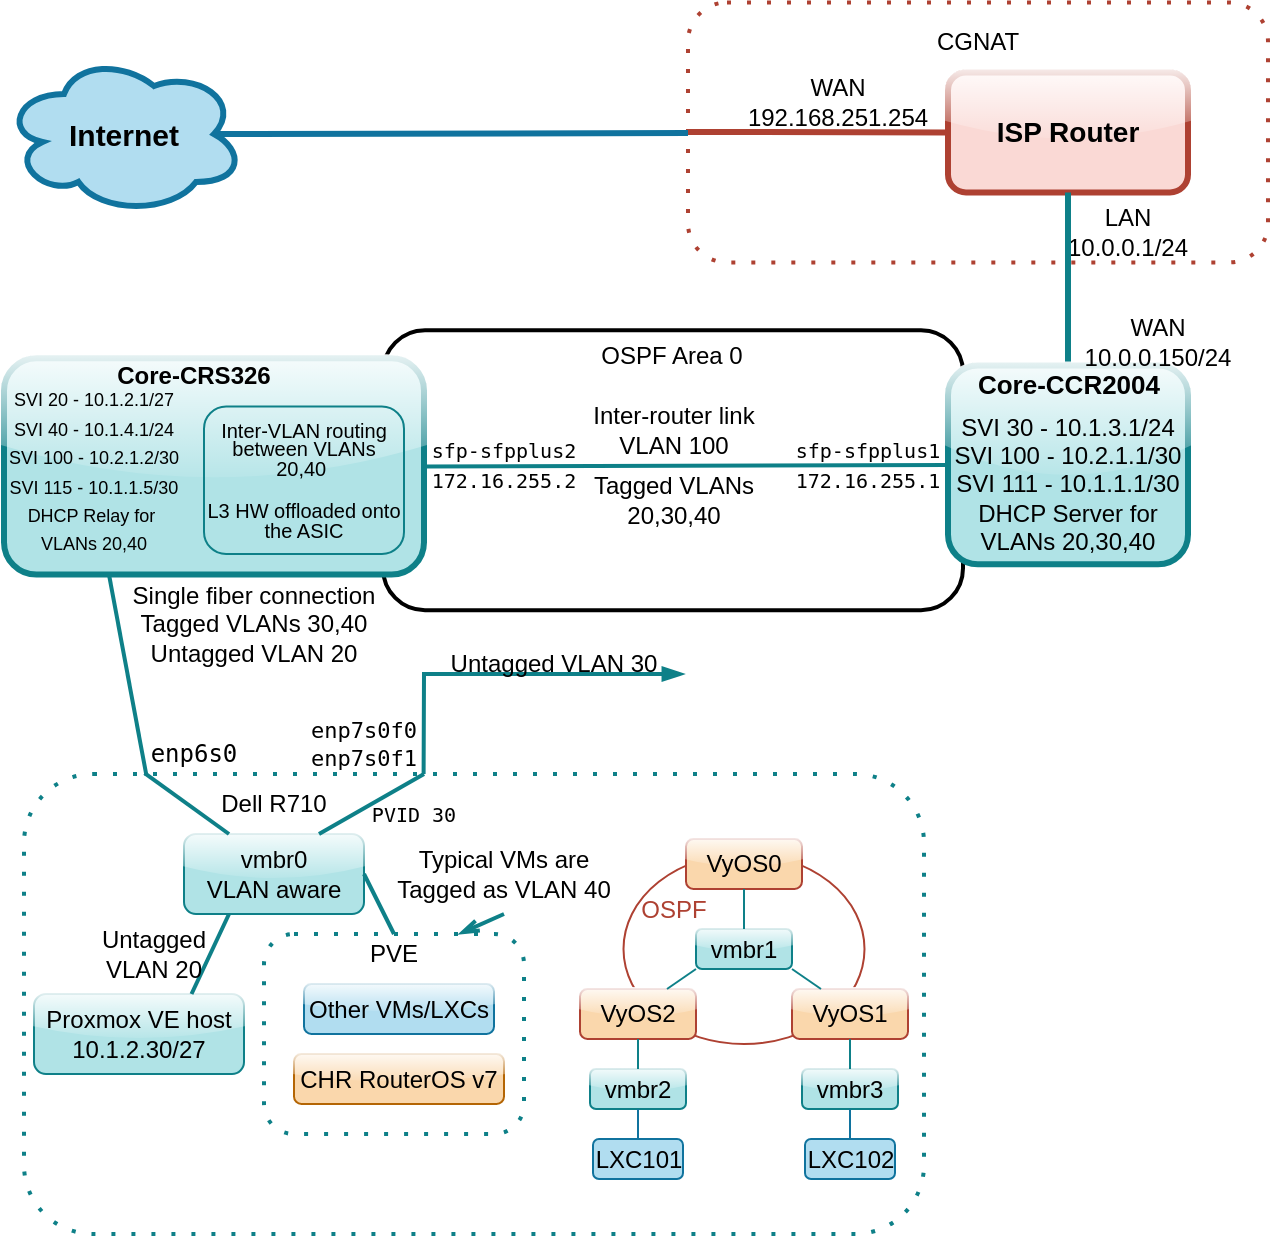 <mxfile version="28.0.7">
  <diagram name="Page-1" id="laLs3gU-Ayf5YXLH03XQ">
    <mxGraphModel dx="543" dy="1446" grid="1" gridSize="10" guides="1" tooltips="1" connect="1" arrows="1" fold="1" page="1" pageScale="1" pageWidth="850" pageHeight="1100" math="0" shadow="0">
      <root>
        <mxCell id="0" />
        <mxCell id="1" parent="0" />
        <mxCell id="ewNHrJoe2mIzZIBrIk2k-20" value="" style="ellipse;whiteSpace=wrap;html=1;fillColor=none;strokeColor=light-dark(#AE4132,#FF630A);" vertex="1" parent="1">
          <mxGeometry x="319.75" y="410" width="120.5" height="95" as="geometry" />
        </mxCell>
        <mxCell id="ewNHrJoe2mIzZIBrIk2k-1" value="" style="rounded=1;whiteSpace=wrap;html=1;fillColor=none;strokeColor=light-dark(#000000,#660033);strokeWidth=2;" vertex="1" parent="1">
          <mxGeometry x="199.5" y="148.13" width="290" height="140" as="geometry" />
        </mxCell>
        <mxCell id="ZiTYzqAb13dxJsLZ45qU-4" value="" style="rounded=1;whiteSpace=wrap;html=1;fillColor=none;dashed=1;dashPattern=1 4;strokeColor=light-dark(#AE4132,#FF0000);strokeWidth=2;" parent="1" vertex="1">
          <mxGeometry x="352" y="-15.79" width="290" height="130" as="geometry" />
        </mxCell>
        <mxCell id="ZiTYzqAb13dxJsLZ45qU-1" value="&lt;b&gt;&lt;font style=&quot;font-size: 15px;&quot;&gt;Internet&lt;/font&gt;&lt;/b&gt;" style="ellipse;shape=cloud;whiteSpace=wrap;html=1;fillColor=#b1ddf0;strokeColor=#10739e;strokeWidth=3;" parent="1" vertex="1">
          <mxGeometry x="10" y="10" width="120" height="80" as="geometry" />
        </mxCell>
        <mxCell id="ZiTYzqAb13dxJsLZ45qU-3" value="&lt;b&gt;&lt;font style=&quot;font-size: 14px;&quot;&gt;ISP Router&lt;/font&gt;&lt;/b&gt;" style="rounded=1;whiteSpace=wrap;html=1;fillColor=#fad9d5;strokeColor=light-dark(#AE4132,#FF0000);strokeWidth=3;glass=1;" parent="1" vertex="1">
          <mxGeometry x="482" y="19.21" width="120" height="60" as="geometry" />
        </mxCell>
        <mxCell id="ZiTYzqAb13dxJsLZ45qU-5" value="CGNAT" style="text;html=1;align=center;verticalAlign=middle;whiteSpace=wrap;rounded=0;fillColor=none;strokeColor=none;" parent="1" vertex="1">
          <mxGeometry x="462" y="-15.79" width="70" height="40" as="geometry" />
        </mxCell>
        <mxCell id="ZiTYzqAb13dxJsLZ45qU-6" value="" style="endArrow=none;html=1;rounded=0;exitX=0.875;exitY=0.5;exitDx=0;exitDy=0;exitPerimeter=0;fillColor=#b1ddf0;strokeColor=#10739e;strokeWidth=3;" parent="1" source="ZiTYzqAb13dxJsLZ45qU-1" target="ZiTYzqAb13dxJsLZ45qU-4" edge="1">
          <mxGeometry width="50" height="50" relative="1" as="geometry">
            <mxPoint x="280" y="150" as="sourcePoint" />
            <mxPoint x="330" y="100" as="targetPoint" />
          </mxGeometry>
        </mxCell>
        <mxCell id="ZiTYzqAb13dxJsLZ45qU-7" value="" style="endArrow=none;html=1;rounded=0;exitX=0.875;exitY=0.5;exitDx=0;exitDy=0;exitPerimeter=0;fillColor=#fad9d5;strokeColor=light-dark(#AE4132,#FF0000);strokeWidth=3;entryX=0;entryY=0.5;entryDx=0;entryDy=0;" parent="1" target="ZiTYzqAb13dxJsLZ45qU-3" edge="1">
          <mxGeometry width="50" height="50" relative="1" as="geometry">
            <mxPoint x="352" y="48.97" as="sourcePoint" />
            <mxPoint x="457" y="48.97" as="targetPoint" />
          </mxGeometry>
        </mxCell>
        <mxCell id="ZiTYzqAb13dxJsLZ45qU-8" value="&lt;div&gt;WAN&lt;/div&gt;&lt;div&gt;192.168.251.254&lt;/div&gt;" style="text;html=1;align=center;verticalAlign=middle;whiteSpace=wrap;rounded=0;" parent="1" vertex="1">
          <mxGeometry x="382" y="19.21" width="90" height="30" as="geometry" />
        </mxCell>
        <mxCell id="ZiTYzqAb13dxJsLZ45qU-9" value="&lt;div&gt;LAN&lt;/div&gt;&lt;div&gt;10.0.0.1/24&lt;/div&gt;" style="text;html=1;align=center;verticalAlign=middle;whiteSpace=wrap;rounded=0;" parent="1" vertex="1">
          <mxGeometry x="542" y="84.21" width="60" height="30" as="geometry" />
        </mxCell>
        <mxCell id="ZiTYzqAb13dxJsLZ45qU-10" value="" style="endArrow=none;html=1;rounded=0;entryX=0.5;entryY=1;entryDx=0;entryDy=0;fillColor=#b0e3e6;strokeColor=#0e8088;strokeWidth=3;exitX=0.5;exitY=0;exitDx=0;exitDy=0;" parent="1" source="ZiTYzqAb13dxJsLZ45qU-11" target="ZiTYzqAb13dxJsLZ45qU-3" edge="1">
          <mxGeometry width="50" height="50" relative="1" as="geometry">
            <mxPoint x="542" y="149.21" as="sourcePoint" />
            <mxPoint x="562" y="99.21" as="targetPoint" />
          </mxGeometry>
        </mxCell>
        <mxCell id="ZiTYzqAb13dxJsLZ45qU-11" value="" style="rounded=1;whiteSpace=wrap;html=1;fillColor=#b0e3e6;strokeColor=#0e8088;strokeWidth=3;glass=1;" parent="1" vertex="1">
          <mxGeometry x="482" y="165.76" width="120" height="99.38" as="geometry" />
        </mxCell>
        <mxCell id="ZiTYzqAb13dxJsLZ45qU-13" value="&lt;div&gt;WAN&lt;/div&gt;&lt;div&gt;10.0.0.150/24&lt;/div&gt;" style="text;html=1;align=center;verticalAlign=middle;whiteSpace=wrap;rounded=0;fillColor=none;strokeColor=none;" parent="1" vertex="1">
          <mxGeometry x="547" y="138.59" width="80" height="30" as="geometry" />
        </mxCell>
        <mxCell id="ZiTYzqAb13dxJsLZ45qU-15" value="&lt;div&gt;&lt;b&gt;&lt;font style=&quot;font-size: 13px;&quot;&gt;Core-CCR2004&lt;/font&gt;&lt;/b&gt;&lt;/div&gt;" style="text;html=1;align=center;verticalAlign=middle;whiteSpace=wrap;rounded=0;fillColor=none;strokeColor=none;" parent="1" vertex="1">
          <mxGeometry x="489.5" y="165.76" width="105" height="17.5" as="geometry" />
        </mxCell>
        <mxCell id="ZiTYzqAb13dxJsLZ45qU-19" value="" style="rounded=1;whiteSpace=wrap;html=1;fillColor=#b0e3e6;strokeColor=#0e8088;strokeWidth=3;glass=1;" parent="1" vertex="1">
          <mxGeometry x="10" y="162.18" width="210" height="108.12" as="geometry" />
        </mxCell>
        <mxCell id="ZiTYzqAb13dxJsLZ45qU-20" value="Core-CRS326" style="text;html=1;align=center;verticalAlign=middle;whiteSpace=wrap;rounded=0;fontStyle=1;fillColor=none;strokeColor=none;" parent="1" vertex="1">
          <mxGeometry x="65" y="156.26" width="80" height="30" as="geometry" />
        </mxCell>
        <mxCell id="ZiTYzqAb13dxJsLZ45qU-22" value="&lt;div&gt;SVI 30 - 10.1.3.1/24&lt;/div&gt;&lt;div&gt;SVI 100 - 10.2.1.1/30&lt;/div&gt;&lt;div&gt;SVI 111 - 10.1.1.1/30&lt;/div&gt;&lt;div&gt;DHCP Server for VLANs 20,30,40&lt;/div&gt;" style="text;html=1;align=center;verticalAlign=middle;whiteSpace=wrap;rounded=0;fillColor=none;strokeColor=none;" parent="1" vertex="1">
          <mxGeometry x="477" y="185.47" width="130" height="80" as="geometry" />
        </mxCell>
        <mxCell id="ZiTYzqAb13dxJsLZ45qU-23" value="&lt;div&gt;&lt;font style=&quot;font-size: 9px;&quot;&gt;SVI 20 - 10.1.2.1/27&lt;/font&gt;&lt;/div&gt;&lt;div&gt;&lt;font style=&quot;font-size: 9px;&quot;&gt;SVI 40 - 10.1.4.1/24&lt;/font&gt;&lt;/div&gt;&lt;div&gt;&lt;font style=&quot;font-size: 9px;&quot;&gt;SVI 100 - 10.2.1.2/30&lt;/font&gt;&lt;/div&gt;&lt;div&gt;&lt;font style=&quot;font-size: 9px;&quot;&gt;SVI 115 - 10.1.1.5/30&lt;/font&gt;&lt;/div&gt;&lt;div&gt;&lt;font style=&quot;font-size: 9px;&quot;&gt;DHCP Relay for&amp;nbsp;&lt;/font&gt;&lt;/div&gt;&lt;div&gt;&lt;font style=&quot;font-size: 9px;&quot;&gt;VLANs 20,40&lt;/font&gt;&lt;/div&gt;" style="text;html=1;align=center;verticalAlign=middle;whiteSpace=wrap;rounded=0;fillColor=none;strokeColor=none;" parent="1" vertex="1">
          <mxGeometry x="10" y="175.78" width="90" height="84.69" as="geometry" />
        </mxCell>
        <mxCell id="ZiTYzqAb13dxJsLZ45qU-24" value="" style="endArrow=none;html=1;rounded=0;exitX=1;exitY=0.5;exitDx=0;exitDy=0;entryX=0;entryY=0.5;entryDx=0;entryDy=0;fillColor=#b0e3e6;strokeColor=#0e8088;strokeWidth=2;" parent="1" source="ZiTYzqAb13dxJsLZ45qU-19" target="ZiTYzqAb13dxJsLZ45qU-11" edge="1">
          <mxGeometry width="50" height="50" relative="1" as="geometry">
            <mxPoint x="220" y="213.26" as="sourcePoint" />
            <mxPoint x="482" y="212.47" as="targetPoint" />
          </mxGeometry>
        </mxCell>
        <mxCell id="ZiTYzqAb13dxJsLZ45qU-26" value="&lt;div&gt;Inter-router link&lt;/div&gt;&lt;div&gt;VLAN 100&lt;/div&gt;" style="text;html=1;align=center;verticalAlign=middle;whiteSpace=wrap;rounded=0;fillColor=none;strokeColor=none;" parent="1" vertex="1">
          <mxGeometry x="300" y="183.26" width="90" height="30" as="geometry" />
        </mxCell>
        <mxCell id="ZiTYzqAb13dxJsLZ45qU-28" value="Tagged VLANs 20,30,40" style="text;html=1;align=center;verticalAlign=middle;whiteSpace=wrap;rounded=0;fillColor=none;strokeColor=none;" parent="1" vertex="1">
          <mxGeometry x="295" y="213.26" width="100" height="40" as="geometry" />
        </mxCell>
        <mxCell id="ZiTYzqAb13dxJsLZ45qU-29" value="" style="rounded=1;whiteSpace=wrap;html=1;fillColor=none;dashed=1;dashPattern=1 4;strokeColor=#0e8088;strokeWidth=2;" parent="1" vertex="1">
          <mxGeometry x="20" y="370" width="450" height="230" as="geometry" />
        </mxCell>
        <mxCell id="ZiTYzqAb13dxJsLZ45qU-30" value="&lt;div&gt;Dell R710&lt;/div&gt;" style="text;html=1;align=center;verticalAlign=middle;whiteSpace=wrap;rounded=0;fillColor=none;strokeColor=none;" parent="1" vertex="1">
          <mxGeometry x="115" y="370" width="60" height="30" as="geometry" />
        </mxCell>
        <mxCell id="ZiTYzqAb13dxJsLZ45qU-31" value="" style="endArrow=none;html=1;rounded=0;entryX=0.25;entryY=1;entryDx=0;entryDy=0;exitX=0.136;exitY=0.003;exitDx=0;exitDy=0;fillColor=#b0e3e6;strokeColor=#0e8088;strokeWidth=2;exitPerimeter=0;" parent="1" source="ZiTYzqAb13dxJsLZ45qU-29" target="ZiTYzqAb13dxJsLZ45qU-19" edge="1">
          <mxGeometry width="50" height="50" relative="1" as="geometry">
            <mxPoint x="200" y="400" as="sourcePoint" />
            <mxPoint x="250" y="350" as="targetPoint" />
          </mxGeometry>
        </mxCell>
        <mxCell id="ZiTYzqAb13dxJsLZ45qU-32" value="&lt;div&gt;Single fiber connection&lt;/div&gt;&lt;div&gt;Tagged VLANs 30,40&lt;/div&gt;&lt;div&gt;Untagged VLAN 20&lt;/div&gt;" style="text;html=1;align=center;verticalAlign=middle;whiteSpace=wrap;rounded=0;fillColor=none;strokeColor=none;" parent="1" vertex="1">
          <mxGeometry x="70" y="270.3" width="130" height="50" as="geometry" />
        </mxCell>
        <mxCell id="ZiTYzqAb13dxJsLZ45qU-33" value="&lt;div&gt;vmbr0&lt;/div&gt;&lt;div&gt;VLAN aware&lt;/div&gt;" style="rounded=1;whiteSpace=wrap;html=1;fillColor=#b0e3e6;strokeColor=#0e8088;glass=1;" parent="1" vertex="1">
          <mxGeometry x="100" y="400" width="90" height="40" as="geometry" />
        </mxCell>
        <mxCell id="ZiTYzqAb13dxJsLZ45qU-34" value="" style="endArrow=none;html=1;rounded=0;entryX=0.134;entryY=-0.002;entryDx=0;entryDy=0;exitX=0.25;exitY=0;exitDx=0;exitDy=0;fillColor=#b0e3e6;strokeColor=#0e8088;endSize=8;strokeWidth=2;entryPerimeter=0;" parent="1" source="ZiTYzqAb13dxJsLZ45qU-33" target="ZiTYzqAb13dxJsLZ45qU-29" edge="1">
          <mxGeometry width="50" height="50" relative="1" as="geometry">
            <mxPoint x="200" y="430" as="sourcePoint" />
            <mxPoint x="250" y="380" as="targetPoint" />
          </mxGeometry>
        </mxCell>
        <mxCell id="ZiTYzqAb13dxJsLZ45qU-35" value="&lt;div&gt;Proxmox VE host&lt;/div&gt;&lt;div&gt;10.1.2.30/27&lt;/div&gt;" style="rounded=1;whiteSpace=wrap;html=1;fillColor=#b0e3e6;strokeColor=#0e8088;glass=1;" parent="1" vertex="1">
          <mxGeometry x="25" y="480" width="105" height="40" as="geometry" />
        </mxCell>
        <mxCell id="ZiTYzqAb13dxJsLZ45qU-36" value="" style="endArrow=none;html=1;rounded=0;entryX=0.25;entryY=1;entryDx=0;entryDy=0;exitX=0.75;exitY=0;exitDx=0;exitDy=0;fillColor=#b0e3e6;strokeColor=#0e8088;strokeWidth=2;" parent="1" source="ZiTYzqAb13dxJsLZ45qU-35" target="ZiTYzqAb13dxJsLZ45qU-33" edge="1">
          <mxGeometry width="50" height="50" relative="1" as="geometry">
            <mxPoint x="200" y="430" as="sourcePoint" />
            <mxPoint x="250" y="380" as="targetPoint" />
          </mxGeometry>
        </mxCell>
        <mxCell id="ZiTYzqAb13dxJsLZ45qU-37" value="Untagged VLAN 20" style="text;html=1;align=center;verticalAlign=middle;whiteSpace=wrap;rounded=0;fillColor=none;strokeColor=none;" parent="1" vertex="1">
          <mxGeometry x="55" y="445" width="60" height="30" as="geometry" />
        </mxCell>
        <mxCell id="ZiTYzqAb13dxJsLZ45qU-39" value="&lt;div style=&quot;line-height: 80%;&quot;&gt;&lt;p&gt;&lt;font face=&quot;Helvetica&quot; style=&quot;font-size: 10px; line-height: 80%;&quot;&gt;Inter-VLAN routing between VLANs 20,40&amp;nbsp;&lt;/font&gt;&lt;/p&gt;&lt;p&gt;&lt;font face=&quot;Helvetica&quot; style=&quot;font-size: 10px; line-height: 80%;&quot;&gt;L3 HW offloaded onto the ASIC&lt;/font&gt;&lt;/p&gt;&lt;/div&gt;" style="text;html=1;align=center;verticalAlign=middle;whiteSpace=wrap;rounded=1;fillColor=none;strokeColor=#0e8088;strokeWidth=1;glass=1;" parent="1" vertex="1">
          <mxGeometry x="110" y="186.26" width="100" height="73.74" as="geometry" />
        </mxCell>
        <mxCell id="ZiTYzqAb13dxJsLZ45qU-40" value="&lt;pre&gt;enp6s0&lt;/pre&gt;" style="text;html=1;align=center;verticalAlign=middle;whiteSpace=wrap;rounded=0;fillColor=none;strokeColor=none;" parent="1" vertex="1">
          <mxGeometry x="80" y="350" width="50" height="20" as="geometry" />
        </mxCell>
        <mxCell id="ZiTYzqAb13dxJsLZ45qU-41" value="&lt;div style=&quot;line-height: 10%;&quot;&gt;&lt;pre&gt;&lt;font style=&quot;font-size: 11px;&quot;&gt;enp7s0f0&lt;/font&gt;&lt;/pre&gt;&lt;pre&gt;&lt;font style=&quot;font-size: 11px;&quot;&gt;enp7s0f1&lt;/font&gt;&lt;/pre&gt;&lt;/div&gt;" style="text;html=1;align=center;verticalAlign=middle;whiteSpace=wrap;rounded=0;perimeterSpacing=0;fillColor=none;strokeColor=none;" parent="1" vertex="1">
          <mxGeometry x="160" y="330" width="60" height="50" as="geometry" />
        </mxCell>
        <mxCell id="ZiTYzqAb13dxJsLZ45qU-42" value="" style="endArrow=blockThin;html=1;rounded=0;exitX=0.444;exitY=0;exitDx=0;exitDy=0;exitPerimeter=0;startArrow=none;startFill=0;endFill=1;strokeWidth=2;fillColor=#b0e3e6;strokeColor=#0e8088;" parent="1" source="ZiTYzqAb13dxJsLZ45qU-29" edge="1">
          <mxGeometry width="50" height="50" relative="1" as="geometry">
            <mxPoint x="280" y="430" as="sourcePoint" />
            <mxPoint x="350" y="320" as="targetPoint" />
            <Array as="points">
              <mxPoint x="220" y="320" />
            </Array>
          </mxGeometry>
        </mxCell>
        <mxCell id="ZiTYzqAb13dxJsLZ45qU-43" value="Untagged VLAN 30" style="text;html=1;align=center;verticalAlign=middle;whiteSpace=wrap;rounded=0;fillColor=none;strokeColor=none;" parent="1" vertex="1">
          <mxGeometry x="230" y="300" width="110" height="30" as="geometry" />
        </mxCell>
        <mxCell id="ZiTYzqAb13dxJsLZ45qU-45" value="" style="endArrow=none;html=1;rounded=0;exitX=0.75;exitY=0;exitDx=0;exitDy=0;fillColor=#b0e3e6;strokeColor=#0e8088;strokeWidth=2;" parent="1" source="ZiTYzqAb13dxJsLZ45qU-33" edge="1">
          <mxGeometry width="50" height="50" relative="1" as="geometry">
            <mxPoint x="280" y="430" as="sourcePoint" />
            <mxPoint x="220" y="370" as="targetPoint" />
          </mxGeometry>
        </mxCell>
        <mxCell id="ZiTYzqAb13dxJsLZ45qU-46" value="&lt;pre&gt;&lt;font style=&quot;font-size: 10px;&quot;&gt;PVID 30&lt;/font&gt;&lt;/pre&gt;" style="text;html=1;align=center;verticalAlign=middle;whiteSpace=wrap;rounded=0;fillColor=none;strokeColor=none;" parent="1" vertex="1">
          <mxGeometry x="190" y="380" width="50" height="20" as="geometry" />
        </mxCell>
        <mxCell id="ZiTYzqAb13dxJsLZ45qU-48" value="" style="rounded=1;whiteSpace=wrap;html=1;fillColor=none;strokeColor=#0e8088;dashed=1;dashPattern=1 4;strokeWidth=2;" parent="1" vertex="1">
          <mxGeometry x="140" y="450" width="130" height="100" as="geometry" />
        </mxCell>
        <mxCell id="ZiTYzqAb13dxJsLZ45qU-49" value="PVE" style="text;html=1;align=center;verticalAlign=middle;whiteSpace=wrap;rounded=0;fillColor=none;strokeColor=none;" parent="1" vertex="1">
          <mxGeometry x="175" y="445" width="60" height="30" as="geometry" />
        </mxCell>
        <mxCell id="ZiTYzqAb13dxJsLZ45qU-50" value="" style="endArrow=none;html=1;rounded=0;entryX=0.5;entryY=0;entryDx=0;entryDy=0;exitX=1;exitY=0.5;exitDx=0;exitDy=0;fillColor=#b0e3e6;strokeColor=#0e8088;strokeWidth=2;" parent="1" source="ZiTYzqAb13dxJsLZ45qU-33" target="ZiTYzqAb13dxJsLZ45qU-48" edge="1">
          <mxGeometry width="50" height="50" relative="1" as="geometry">
            <mxPoint x="240" y="540" as="sourcePoint" />
            <mxPoint x="290" y="490" as="targetPoint" />
          </mxGeometry>
        </mxCell>
        <mxCell id="ZiTYzqAb13dxJsLZ45qU-51" value="&lt;pre&gt;&lt;font style=&quot;font-size: 10px;&quot;&gt;sfp-sfpplus2&lt;br&gt;172.16.255.2&lt;/font&gt;&lt;/pre&gt;" style="text;html=1;align=center;verticalAlign=middle;whiteSpace=wrap;rounded=0;fillColor=none;strokeColor=none;" parent="1" vertex="1">
          <mxGeometry x="220" y="205.45" width="80" height="20" as="geometry" />
        </mxCell>
        <mxCell id="ZiTYzqAb13dxJsLZ45qU-52" value="&lt;pre&gt;&lt;font style=&quot;font-size: 10px;&quot;&gt;sfp-sfpplus1&lt;br&gt;172.16.255.1&lt;/font&gt;&lt;/pre&gt;" style="text;html=1;align=center;verticalAlign=middle;whiteSpace=wrap;rounded=0;fillColor=none;strokeColor=none;" parent="1" vertex="1">
          <mxGeometry x="402" y="205.45" width="80" height="20" as="geometry" />
        </mxCell>
        <mxCell id="ZiTYzqAb13dxJsLZ45qU-54" value="Other VMs/LXCs" style="rounded=1;whiteSpace=wrap;html=1;glass=1;fillColor=#b1ddf0;strokeColor=#10739e;" parent="1" vertex="1">
          <mxGeometry x="160" y="475" width="95" height="25" as="geometry" />
        </mxCell>
        <mxCell id="ZiTYzqAb13dxJsLZ45qU-55" value="CHR RouterOS v7" style="rounded=1;whiteSpace=wrap;html=1;fillColor=#fad7ac;strokeColor=#b46504;glass=1;" parent="1" vertex="1">
          <mxGeometry x="155" y="510" width="105" height="25" as="geometry" />
        </mxCell>
        <mxCell id="jRQY504PI21FrTfE3rbz-1" value="VyOS0" style="rounded=1;whiteSpace=wrap;html=1;fillColor=light-dark(#FAD7AC,#87510E);strokeColor=light-dark(#AE4132,#FF5A1E);glass=1;" parent="1" vertex="1">
          <mxGeometry x="351" y="402.5" width="58" height="25" as="geometry" />
        </mxCell>
        <mxCell id="jRQY504PI21FrTfE3rbz-2" value="VyOS1" style="rounded=1;whiteSpace=wrap;html=1;fillColor=light-dark(#FAD7AC,#87510E);strokeColor=light-dark(#AE4132,#FF5A1E);glass=1;" parent="1" vertex="1">
          <mxGeometry x="404" y="477.5" width="58" height="25" as="geometry" />
        </mxCell>
        <mxCell id="jRQY504PI21FrTfE3rbz-3" value="Typical VMs are Tagged as VLAN 40" style="text;html=1;align=center;verticalAlign=middle;whiteSpace=wrap;rounded=0;" parent="1" vertex="1">
          <mxGeometry x="205" y="400" width="110" height="40" as="geometry" />
        </mxCell>
        <mxCell id="ewNHrJoe2mIzZIBrIk2k-2" value="OSPF Area 0" style="text;html=1;align=center;verticalAlign=middle;whiteSpace=wrap;rounded=0;" vertex="1" parent="1">
          <mxGeometry x="300" y="145.78" width="88" height="30" as="geometry" />
        </mxCell>
        <mxCell id="ewNHrJoe2mIzZIBrIk2k-3" value="VyOS2" style="rounded=1;whiteSpace=wrap;html=1;fillColor=light-dark(#FAD7AC,#87510E);strokeColor=light-dark(#AE4132,#FF5A1E);glass=1;" vertex="1" parent="1">
          <mxGeometry x="298" y="477.5" width="58" height="25" as="geometry" />
        </mxCell>
        <mxCell id="ewNHrJoe2mIzZIBrIk2k-5" value="vmbr1" style="rounded=1;whiteSpace=wrap;html=1;glass=1;fillColor=#b0e3e6;strokeColor=#0e8088;" vertex="1" parent="1">
          <mxGeometry x="356" y="447.5" width="48" height="20" as="geometry" />
        </mxCell>
        <mxCell id="ewNHrJoe2mIzZIBrIk2k-6" value="" style="endArrow=openThin;html=1;rounded=0;entryX=0.75;entryY=0;entryDx=0;entryDy=0;exitX=0.5;exitY=1;exitDx=0;exitDy=0;fillColor=#b0e3e6;strokeColor=#0e8088;endFill=0;strokeWidth=2;" edge="1" parent="1" source="jRQY504PI21FrTfE3rbz-3" target="ZiTYzqAb13dxJsLZ45qU-48">
          <mxGeometry width="50" height="50" relative="1" as="geometry">
            <mxPoint x="310" y="520" as="sourcePoint" />
            <mxPoint x="360" y="470" as="targetPoint" />
          </mxGeometry>
        </mxCell>
        <mxCell id="ewNHrJoe2mIzZIBrIk2k-7" value="vmbr2" style="rounded=1;whiteSpace=wrap;html=1;glass=1;fillColor=#b0e3e6;strokeColor=#0e8088;" vertex="1" parent="1">
          <mxGeometry x="303" y="517.5" width="48" height="20" as="geometry" />
        </mxCell>
        <mxCell id="ewNHrJoe2mIzZIBrIk2k-8" value="vmbr3" style="rounded=1;whiteSpace=wrap;html=1;glass=1;fillColor=#b0e3e6;strokeColor=#0e8088;" vertex="1" parent="1">
          <mxGeometry x="409" y="517.5" width="48" height="20" as="geometry" />
        </mxCell>
        <mxCell id="ewNHrJoe2mIzZIBrIk2k-9" value="" style="endArrow=none;html=1;rounded=0;entryX=0.5;entryY=1;entryDx=0;entryDy=0;exitX=0.5;exitY=0;exitDx=0;exitDy=0;fillColor=#b0e3e6;strokeColor=#0e8088;" edge="1" parent="1" source="ewNHrJoe2mIzZIBrIk2k-5" target="jRQY504PI21FrTfE3rbz-1">
          <mxGeometry width="50" height="50" relative="1" as="geometry">
            <mxPoint x="338" y="398.5" as="sourcePoint" />
            <mxPoint x="376" y="447.5" as="targetPoint" />
          </mxGeometry>
        </mxCell>
        <mxCell id="ewNHrJoe2mIzZIBrIk2k-10" value="" style="endArrow=none;html=1;rounded=0;entryX=0;entryY=1;entryDx=0;entryDy=0;exitX=0.75;exitY=0;exitDx=0;exitDy=0;fillColor=#b0e3e6;strokeColor=#0e8088;" edge="1" parent="1" source="ewNHrJoe2mIzZIBrIk2k-3" target="ewNHrJoe2mIzZIBrIk2k-5">
          <mxGeometry width="50" height="50" relative="1" as="geometry">
            <mxPoint x="326" y="487.5" as="sourcePoint" />
            <mxPoint x="326" y="467.5" as="targetPoint" />
          </mxGeometry>
        </mxCell>
        <mxCell id="ewNHrJoe2mIzZIBrIk2k-11" value="" style="endArrow=none;html=1;rounded=0;entryX=1;entryY=1;entryDx=0;entryDy=0;exitX=0.25;exitY=0;exitDx=0;exitDy=0;fillColor=#b0e3e6;strokeColor=#0e8088;" edge="1" parent="1" source="jRQY504PI21FrTfE3rbz-2" target="ewNHrJoe2mIzZIBrIk2k-5">
          <mxGeometry width="50" height="50" relative="1" as="geometry">
            <mxPoint x="386" y="477.5" as="sourcePoint" />
            <mxPoint x="400" y="467.5" as="targetPoint" />
          </mxGeometry>
        </mxCell>
        <mxCell id="ewNHrJoe2mIzZIBrIk2k-12" value="" style="endArrow=none;html=1;rounded=0;entryX=0.5;entryY=1;entryDx=0;entryDy=0;exitX=0.5;exitY=0;exitDx=0;exitDy=0;fillColor=#b0e3e6;strokeColor=#0e8088;" edge="1" parent="1" source="ewNHrJoe2mIzZIBrIk2k-7" target="ewNHrJoe2mIzZIBrIk2k-3">
          <mxGeometry width="50" height="50" relative="1" as="geometry">
            <mxPoint x="316" y="517.5" as="sourcePoint" />
            <mxPoint x="316" y="497.5" as="targetPoint" />
          </mxGeometry>
        </mxCell>
        <mxCell id="ewNHrJoe2mIzZIBrIk2k-13" value="" style="endArrow=none;html=1;rounded=0;entryX=0.5;entryY=1;entryDx=0;entryDy=0;exitX=0.5;exitY=0;exitDx=0;exitDy=0;fillColor=#b0e3e6;strokeColor=#0e8088;" edge="1" parent="1" target="jRQY504PI21FrTfE3rbz-2">
          <mxGeometry width="50" height="50" relative="1" as="geometry">
            <mxPoint x="433" y="517.5" as="sourcePoint" />
            <mxPoint x="376" y="507.5" as="targetPoint" />
          </mxGeometry>
        </mxCell>
        <mxCell id="ewNHrJoe2mIzZIBrIk2k-14" value="LXC101" style="rounded=1;whiteSpace=wrap;html=1;fillColor=#b1ddf0;strokeColor=#10739e;" vertex="1" parent="1">
          <mxGeometry x="304.5" y="552.5" width="45" height="20" as="geometry" />
        </mxCell>
        <mxCell id="ewNHrJoe2mIzZIBrIk2k-15" value="LXC102" style="rounded=1;whiteSpace=wrap;html=1;fillColor=#b1ddf0;strokeColor=#10739e;" vertex="1" parent="1">
          <mxGeometry x="410.5" y="552.5" width="45" height="20" as="geometry" />
        </mxCell>
        <mxCell id="ewNHrJoe2mIzZIBrIk2k-16" value="" style="endArrow=none;html=1;rounded=0;exitX=0.5;exitY=0;exitDx=0;exitDy=0;entryX=0.5;entryY=1;entryDx=0;entryDy=0;fillColor=#b1ddf0;strokeColor=#10739e;" edge="1" parent="1" source="ewNHrJoe2mIzZIBrIk2k-14" target="ewNHrJoe2mIzZIBrIk2k-7">
          <mxGeometry width="50" height="50" relative="1" as="geometry">
            <mxPoint x="326" y="542.5" as="sourcePoint" />
            <mxPoint x="376" y="492.5" as="targetPoint" />
          </mxGeometry>
        </mxCell>
        <mxCell id="ewNHrJoe2mIzZIBrIk2k-17" value="" style="endArrow=none;html=1;rounded=0;exitX=0.5;exitY=0;exitDx=0;exitDy=0;entryX=0.5;entryY=1;entryDx=0;entryDy=0;fillColor=#b1ddf0;strokeColor=#10739e;" edge="1" parent="1" source="ewNHrJoe2mIzZIBrIk2k-15" target="ewNHrJoe2mIzZIBrIk2k-8">
          <mxGeometry width="50" height="50" relative="1" as="geometry">
            <mxPoint x="336" y="547.5" as="sourcePoint" />
            <mxPoint x="336" y="532.5" as="targetPoint" />
          </mxGeometry>
        </mxCell>
        <mxCell id="ewNHrJoe2mIzZIBrIk2k-21" value="&lt;span style=&quot;color: light-dark(rgb(174, 65, 50), rgb(204, 79, 8));&quot;&gt;OSPF&lt;/span&gt;" style="text;html=1;align=center;verticalAlign=middle;whiteSpace=wrap;rounded=0;glass=0;strokeColor=none;fillColor=none;" vertex="1" parent="1">
          <mxGeometry x="325" y="427.5" width="40" height="20" as="geometry" />
        </mxCell>
      </root>
    </mxGraphModel>
  </diagram>
</mxfile>
